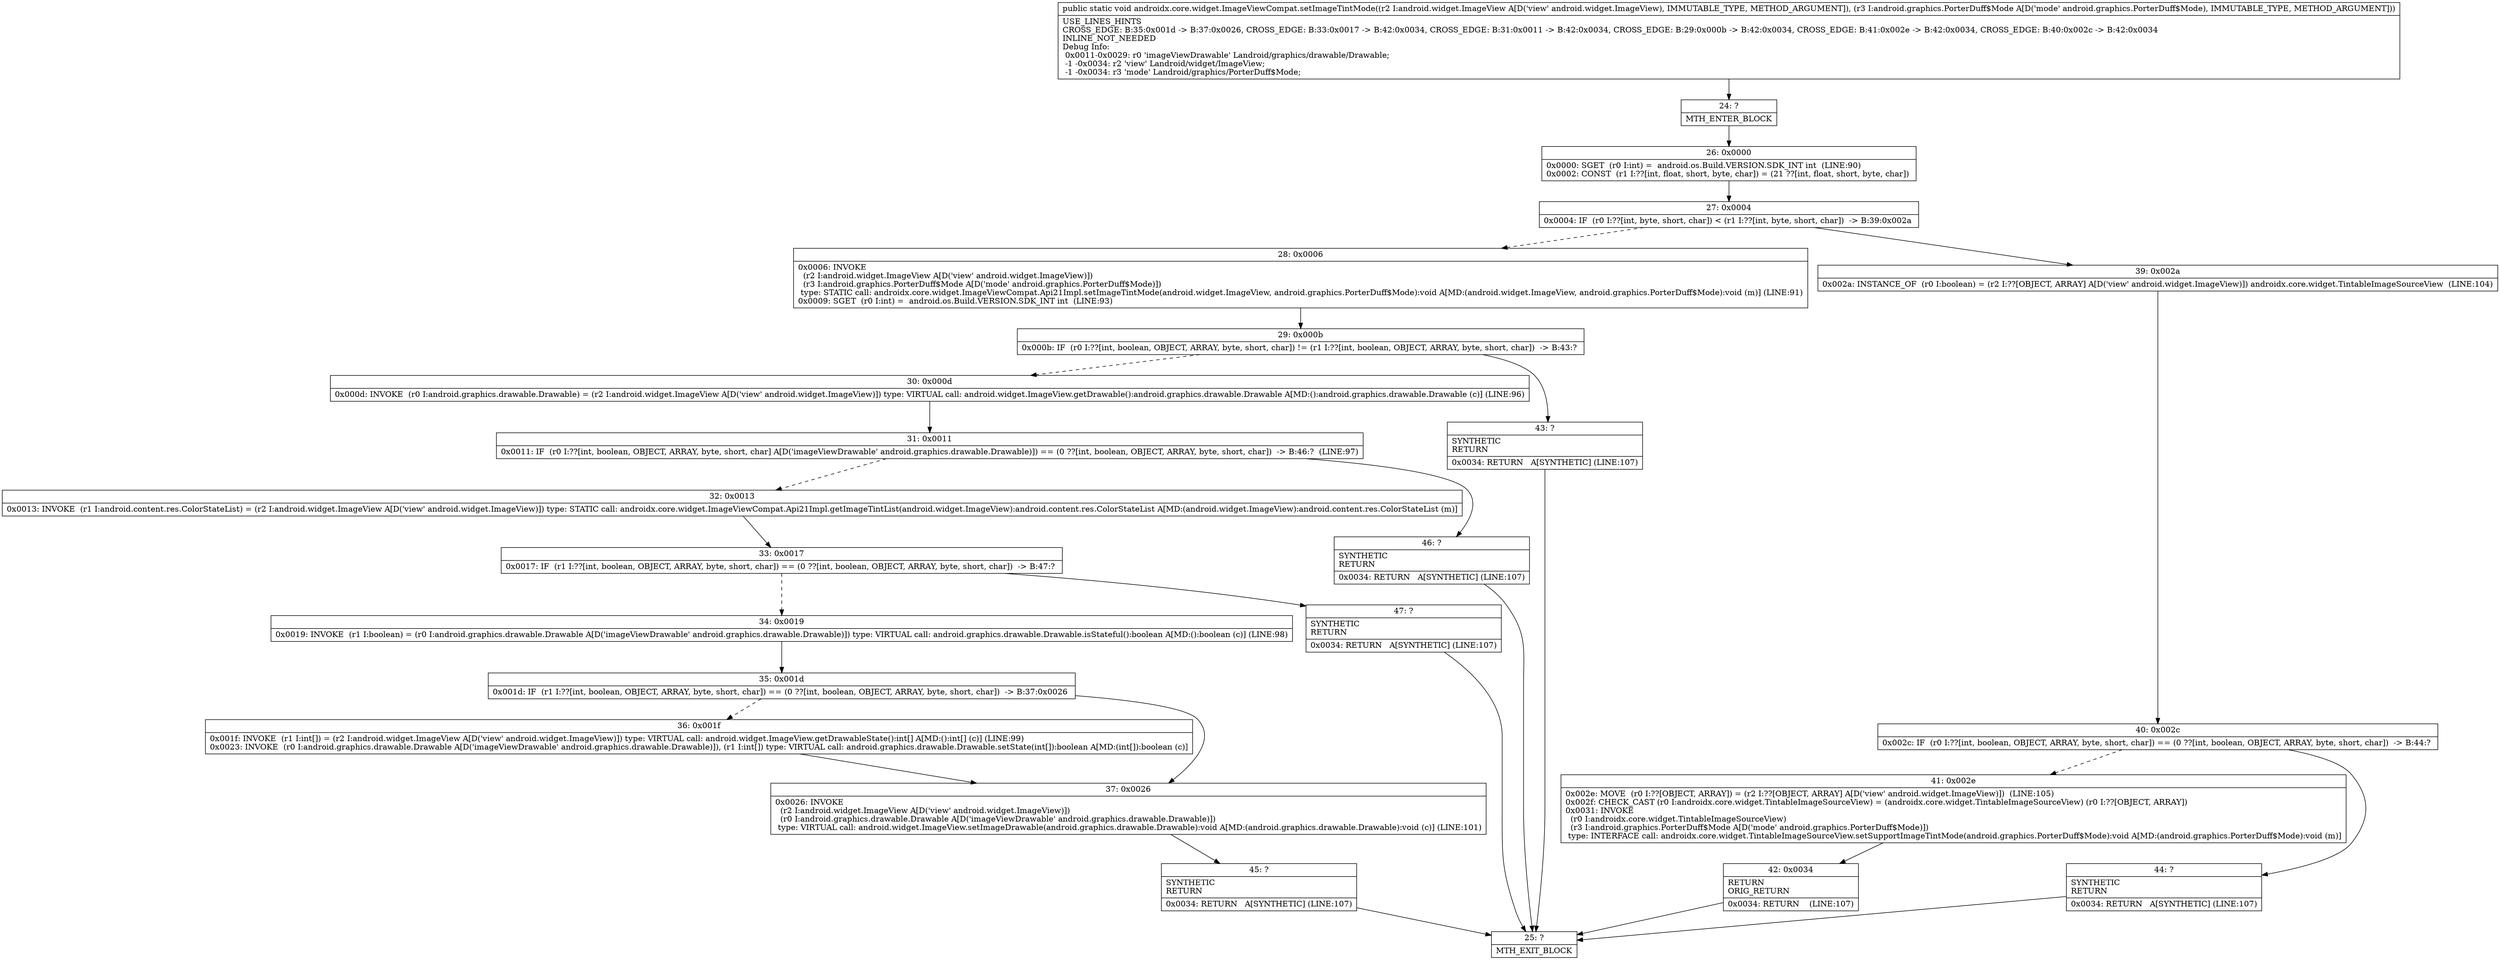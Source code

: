 digraph "CFG forandroidx.core.widget.ImageViewCompat.setImageTintMode(Landroid\/widget\/ImageView;Landroid\/graphics\/PorterDuff$Mode;)V" {
Node_24 [shape=record,label="{24\:\ ?|MTH_ENTER_BLOCK\l}"];
Node_26 [shape=record,label="{26\:\ 0x0000|0x0000: SGET  (r0 I:int) =  android.os.Build.VERSION.SDK_INT int  (LINE:90)\l0x0002: CONST  (r1 I:??[int, float, short, byte, char]) = (21 ??[int, float, short, byte, char]) \l}"];
Node_27 [shape=record,label="{27\:\ 0x0004|0x0004: IF  (r0 I:??[int, byte, short, char]) \< (r1 I:??[int, byte, short, char])  \-\> B:39:0x002a \l}"];
Node_28 [shape=record,label="{28\:\ 0x0006|0x0006: INVOKE  \l  (r2 I:android.widget.ImageView A[D('view' android.widget.ImageView)])\l  (r3 I:android.graphics.PorterDuff$Mode A[D('mode' android.graphics.PorterDuff$Mode)])\l type: STATIC call: androidx.core.widget.ImageViewCompat.Api21Impl.setImageTintMode(android.widget.ImageView, android.graphics.PorterDuff$Mode):void A[MD:(android.widget.ImageView, android.graphics.PorterDuff$Mode):void (m)] (LINE:91)\l0x0009: SGET  (r0 I:int) =  android.os.Build.VERSION.SDK_INT int  (LINE:93)\l}"];
Node_29 [shape=record,label="{29\:\ 0x000b|0x000b: IF  (r0 I:??[int, boolean, OBJECT, ARRAY, byte, short, char]) != (r1 I:??[int, boolean, OBJECT, ARRAY, byte, short, char])  \-\> B:43:? \l}"];
Node_30 [shape=record,label="{30\:\ 0x000d|0x000d: INVOKE  (r0 I:android.graphics.drawable.Drawable) = (r2 I:android.widget.ImageView A[D('view' android.widget.ImageView)]) type: VIRTUAL call: android.widget.ImageView.getDrawable():android.graphics.drawable.Drawable A[MD:():android.graphics.drawable.Drawable (c)] (LINE:96)\l}"];
Node_31 [shape=record,label="{31\:\ 0x0011|0x0011: IF  (r0 I:??[int, boolean, OBJECT, ARRAY, byte, short, char] A[D('imageViewDrawable' android.graphics.drawable.Drawable)]) == (0 ??[int, boolean, OBJECT, ARRAY, byte, short, char])  \-\> B:46:?  (LINE:97)\l}"];
Node_32 [shape=record,label="{32\:\ 0x0013|0x0013: INVOKE  (r1 I:android.content.res.ColorStateList) = (r2 I:android.widget.ImageView A[D('view' android.widget.ImageView)]) type: STATIC call: androidx.core.widget.ImageViewCompat.Api21Impl.getImageTintList(android.widget.ImageView):android.content.res.ColorStateList A[MD:(android.widget.ImageView):android.content.res.ColorStateList (m)]\l}"];
Node_33 [shape=record,label="{33\:\ 0x0017|0x0017: IF  (r1 I:??[int, boolean, OBJECT, ARRAY, byte, short, char]) == (0 ??[int, boolean, OBJECT, ARRAY, byte, short, char])  \-\> B:47:? \l}"];
Node_34 [shape=record,label="{34\:\ 0x0019|0x0019: INVOKE  (r1 I:boolean) = (r0 I:android.graphics.drawable.Drawable A[D('imageViewDrawable' android.graphics.drawable.Drawable)]) type: VIRTUAL call: android.graphics.drawable.Drawable.isStateful():boolean A[MD:():boolean (c)] (LINE:98)\l}"];
Node_35 [shape=record,label="{35\:\ 0x001d|0x001d: IF  (r1 I:??[int, boolean, OBJECT, ARRAY, byte, short, char]) == (0 ??[int, boolean, OBJECT, ARRAY, byte, short, char])  \-\> B:37:0x0026 \l}"];
Node_36 [shape=record,label="{36\:\ 0x001f|0x001f: INVOKE  (r1 I:int[]) = (r2 I:android.widget.ImageView A[D('view' android.widget.ImageView)]) type: VIRTUAL call: android.widget.ImageView.getDrawableState():int[] A[MD:():int[] (c)] (LINE:99)\l0x0023: INVOKE  (r0 I:android.graphics.drawable.Drawable A[D('imageViewDrawable' android.graphics.drawable.Drawable)]), (r1 I:int[]) type: VIRTUAL call: android.graphics.drawable.Drawable.setState(int[]):boolean A[MD:(int[]):boolean (c)]\l}"];
Node_37 [shape=record,label="{37\:\ 0x0026|0x0026: INVOKE  \l  (r2 I:android.widget.ImageView A[D('view' android.widget.ImageView)])\l  (r0 I:android.graphics.drawable.Drawable A[D('imageViewDrawable' android.graphics.drawable.Drawable)])\l type: VIRTUAL call: android.widget.ImageView.setImageDrawable(android.graphics.drawable.Drawable):void A[MD:(android.graphics.drawable.Drawable):void (c)] (LINE:101)\l}"];
Node_45 [shape=record,label="{45\:\ ?|SYNTHETIC\lRETURN\l|0x0034: RETURN   A[SYNTHETIC] (LINE:107)\l}"];
Node_25 [shape=record,label="{25\:\ ?|MTH_EXIT_BLOCK\l}"];
Node_47 [shape=record,label="{47\:\ ?|SYNTHETIC\lRETURN\l|0x0034: RETURN   A[SYNTHETIC] (LINE:107)\l}"];
Node_46 [shape=record,label="{46\:\ ?|SYNTHETIC\lRETURN\l|0x0034: RETURN   A[SYNTHETIC] (LINE:107)\l}"];
Node_43 [shape=record,label="{43\:\ ?|SYNTHETIC\lRETURN\l|0x0034: RETURN   A[SYNTHETIC] (LINE:107)\l}"];
Node_39 [shape=record,label="{39\:\ 0x002a|0x002a: INSTANCE_OF  (r0 I:boolean) = (r2 I:??[OBJECT, ARRAY] A[D('view' android.widget.ImageView)]) androidx.core.widget.TintableImageSourceView  (LINE:104)\l}"];
Node_40 [shape=record,label="{40\:\ 0x002c|0x002c: IF  (r0 I:??[int, boolean, OBJECT, ARRAY, byte, short, char]) == (0 ??[int, boolean, OBJECT, ARRAY, byte, short, char])  \-\> B:44:? \l}"];
Node_41 [shape=record,label="{41\:\ 0x002e|0x002e: MOVE  (r0 I:??[OBJECT, ARRAY]) = (r2 I:??[OBJECT, ARRAY] A[D('view' android.widget.ImageView)])  (LINE:105)\l0x002f: CHECK_CAST (r0 I:androidx.core.widget.TintableImageSourceView) = (androidx.core.widget.TintableImageSourceView) (r0 I:??[OBJECT, ARRAY]) \l0x0031: INVOKE  \l  (r0 I:androidx.core.widget.TintableImageSourceView)\l  (r3 I:android.graphics.PorterDuff$Mode A[D('mode' android.graphics.PorterDuff$Mode)])\l type: INTERFACE call: androidx.core.widget.TintableImageSourceView.setSupportImageTintMode(android.graphics.PorterDuff$Mode):void A[MD:(android.graphics.PorterDuff$Mode):void (m)]\l}"];
Node_42 [shape=record,label="{42\:\ 0x0034|RETURN\lORIG_RETURN\l|0x0034: RETURN    (LINE:107)\l}"];
Node_44 [shape=record,label="{44\:\ ?|SYNTHETIC\lRETURN\l|0x0034: RETURN   A[SYNTHETIC] (LINE:107)\l}"];
MethodNode[shape=record,label="{public static void androidx.core.widget.ImageViewCompat.setImageTintMode((r2 I:android.widget.ImageView A[D('view' android.widget.ImageView), IMMUTABLE_TYPE, METHOD_ARGUMENT]), (r3 I:android.graphics.PorterDuff$Mode A[D('mode' android.graphics.PorterDuff$Mode), IMMUTABLE_TYPE, METHOD_ARGUMENT]))  | USE_LINES_HINTS\lCROSS_EDGE: B:35:0x001d \-\> B:37:0x0026, CROSS_EDGE: B:33:0x0017 \-\> B:42:0x0034, CROSS_EDGE: B:31:0x0011 \-\> B:42:0x0034, CROSS_EDGE: B:29:0x000b \-\> B:42:0x0034, CROSS_EDGE: B:41:0x002e \-\> B:42:0x0034, CROSS_EDGE: B:40:0x002c \-\> B:42:0x0034\lINLINE_NOT_NEEDED\lDebug Info:\l  0x0011\-0x0029: r0 'imageViewDrawable' Landroid\/graphics\/drawable\/Drawable;\l  \-1 \-0x0034: r2 'view' Landroid\/widget\/ImageView;\l  \-1 \-0x0034: r3 'mode' Landroid\/graphics\/PorterDuff$Mode;\l}"];
MethodNode -> Node_24;Node_24 -> Node_26;
Node_26 -> Node_27;
Node_27 -> Node_28[style=dashed];
Node_27 -> Node_39;
Node_28 -> Node_29;
Node_29 -> Node_30[style=dashed];
Node_29 -> Node_43;
Node_30 -> Node_31;
Node_31 -> Node_32[style=dashed];
Node_31 -> Node_46;
Node_32 -> Node_33;
Node_33 -> Node_34[style=dashed];
Node_33 -> Node_47;
Node_34 -> Node_35;
Node_35 -> Node_36[style=dashed];
Node_35 -> Node_37;
Node_36 -> Node_37;
Node_37 -> Node_45;
Node_45 -> Node_25;
Node_47 -> Node_25;
Node_46 -> Node_25;
Node_43 -> Node_25;
Node_39 -> Node_40;
Node_40 -> Node_41[style=dashed];
Node_40 -> Node_44;
Node_41 -> Node_42;
Node_42 -> Node_25;
Node_44 -> Node_25;
}

